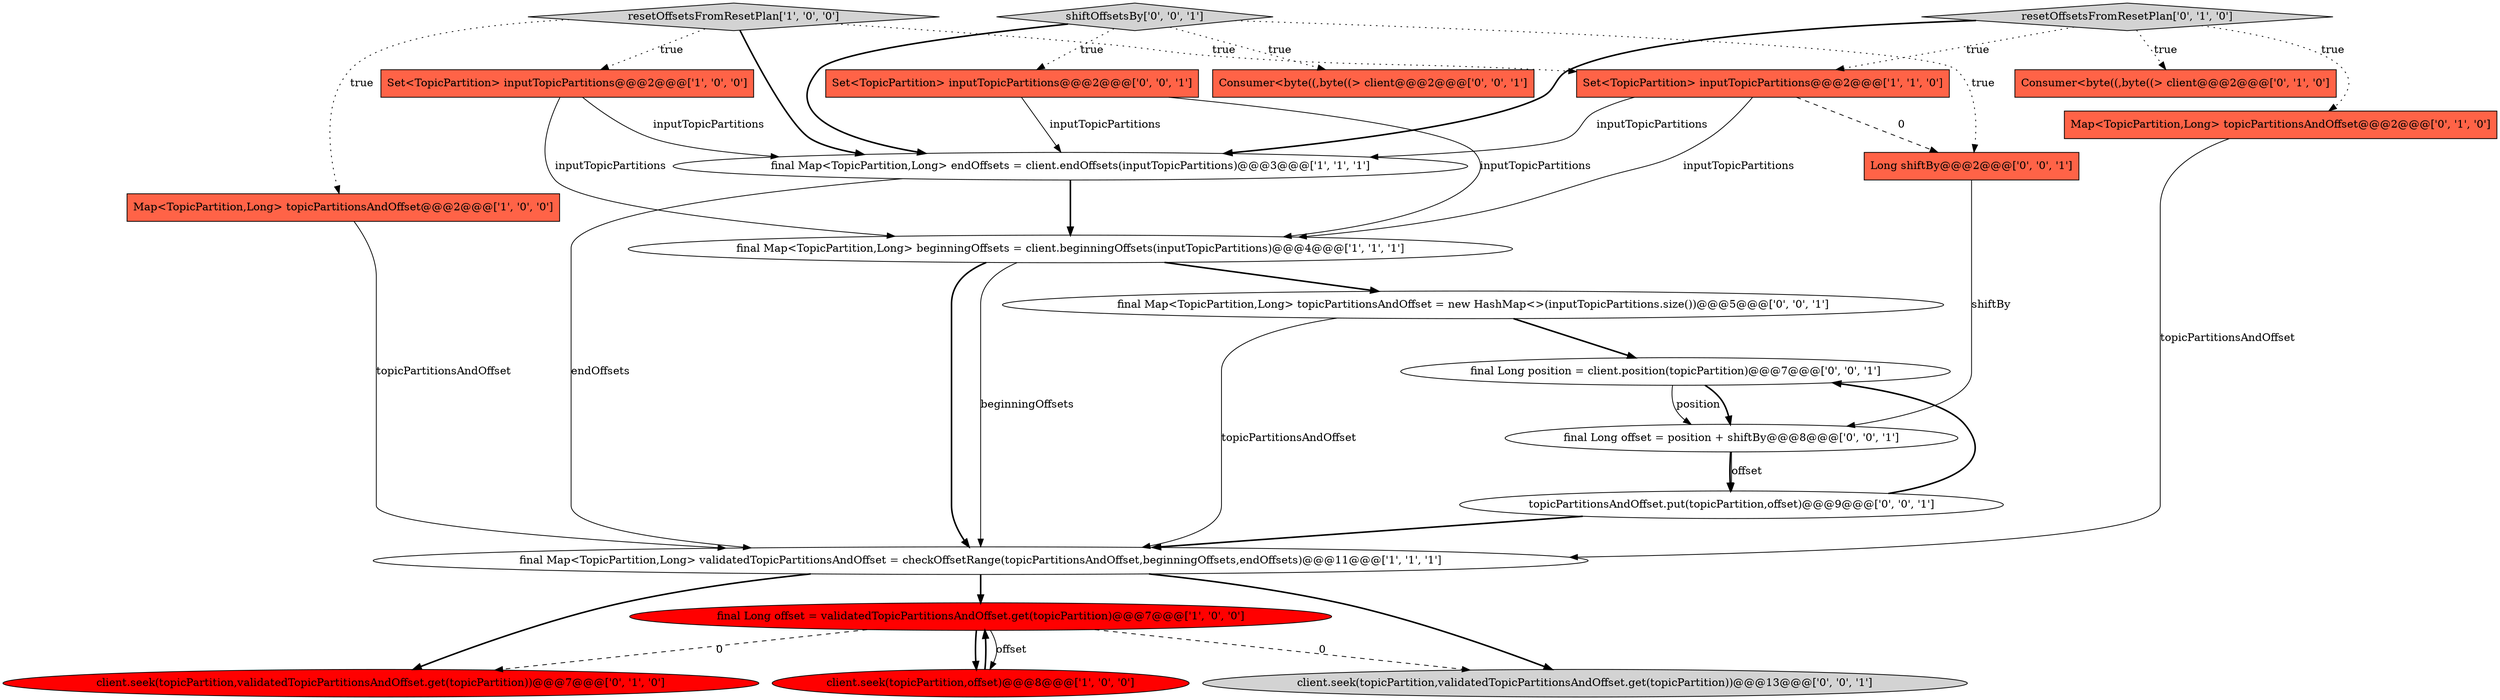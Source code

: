 digraph {
8 [style = filled, label = "resetOffsetsFromResetPlan['1', '0', '0']", fillcolor = lightgray, shape = diamond image = "AAA0AAABBB1BBB"];
10 [style = filled, label = "Map<TopicPartition,Long> topicPartitionsAndOffset@@@2@@@['0', '1', '0']", fillcolor = tomato, shape = box image = "AAA0AAABBB2BBB"];
13 [style = filled, label = "Consumer<byte((,byte((> client@@@2@@@['0', '0', '1']", fillcolor = tomato, shape = box image = "AAA0AAABBB3BBB"];
6 [style = filled, label = "Set<TopicPartition> inputTopicPartitions@@@2@@@['1', '1', '0']", fillcolor = tomato, shape = box image = "AAA0AAABBB1BBB"];
12 [style = filled, label = "client.seek(topicPartition,validatedTopicPartitionsAndOffset.get(topicPartition))@@@7@@@['0', '1', '0']", fillcolor = red, shape = ellipse image = "AAA1AAABBB2BBB"];
0 [style = filled, label = "Set<TopicPartition> inputTopicPartitions@@@2@@@['1', '0', '0']", fillcolor = tomato, shape = box image = "AAA0AAABBB1BBB"];
15 [style = filled, label = "Set<TopicPartition> inputTopicPartitions@@@2@@@['0', '0', '1']", fillcolor = tomato, shape = box image = "AAA0AAABBB3BBB"];
21 [style = filled, label = "final Long offset = position + shiftBy@@@8@@@['0', '0', '1']", fillcolor = white, shape = ellipse image = "AAA0AAABBB3BBB"];
11 [style = filled, label = "resetOffsetsFromResetPlan['0', '1', '0']", fillcolor = lightgray, shape = diamond image = "AAA0AAABBB2BBB"];
20 [style = filled, label = "final Map<TopicPartition,Long> topicPartitionsAndOffset = new HashMap<>(inputTopicPartitions.size())@@@5@@@['0', '0', '1']", fillcolor = white, shape = ellipse image = "AAA0AAABBB3BBB"];
2 [style = filled, label = "final Long offset = validatedTopicPartitionsAndOffset.get(topicPartition)@@@7@@@['1', '0', '0']", fillcolor = red, shape = ellipse image = "AAA1AAABBB1BBB"];
7 [style = filled, label = "final Map<TopicPartition,Long> beginningOffsets = client.beginningOffsets(inputTopicPartitions)@@@4@@@['1', '1', '1']", fillcolor = white, shape = ellipse image = "AAA0AAABBB1BBB"];
1 [style = filled, label = "final Map<TopicPartition,Long> validatedTopicPartitionsAndOffset = checkOffsetRange(topicPartitionsAndOffset,beginningOffsets,endOffsets)@@@11@@@['1', '1', '1']", fillcolor = white, shape = ellipse image = "AAA0AAABBB1BBB"];
5 [style = filled, label = "client.seek(topicPartition,offset)@@@8@@@['1', '0', '0']", fillcolor = red, shape = ellipse image = "AAA1AAABBB1BBB"];
4 [style = filled, label = "final Map<TopicPartition,Long> endOffsets = client.endOffsets(inputTopicPartitions)@@@3@@@['1', '1', '1']", fillcolor = white, shape = ellipse image = "AAA0AAABBB1BBB"];
16 [style = filled, label = "shiftOffsetsBy['0', '0', '1']", fillcolor = lightgray, shape = diamond image = "AAA0AAABBB3BBB"];
14 [style = filled, label = "client.seek(topicPartition,validatedTopicPartitionsAndOffset.get(topicPartition))@@@13@@@['0', '0', '1']", fillcolor = lightgray, shape = ellipse image = "AAA0AAABBB3BBB"];
19 [style = filled, label = "topicPartitionsAndOffset.put(topicPartition,offset)@@@9@@@['0', '0', '1']", fillcolor = white, shape = ellipse image = "AAA0AAABBB3BBB"];
18 [style = filled, label = "Long shiftBy@@@2@@@['0', '0', '1']", fillcolor = tomato, shape = box image = "AAA0AAABBB3BBB"];
3 [style = filled, label = "Map<TopicPartition,Long> topicPartitionsAndOffset@@@2@@@['1', '0', '0']", fillcolor = tomato, shape = box image = "AAA0AAABBB1BBB"];
9 [style = filled, label = "Consumer<byte((,byte((> client@@@2@@@['0', '1', '0']", fillcolor = tomato, shape = box image = "AAA0AAABBB2BBB"];
17 [style = filled, label = "final Long position = client.position(topicPartition)@@@7@@@['0', '0', '1']", fillcolor = white, shape = ellipse image = "AAA0AAABBB3BBB"];
2->5 [style = solid, label="offset"];
15->4 [style = solid, label="inputTopicPartitions"];
17->21 [style = solid, label="position"];
6->7 [style = solid, label="inputTopicPartitions"];
20->17 [style = bold, label=""];
7->1 [style = bold, label=""];
21->19 [style = bold, label=""];
16->13 [style = dotted, label="true"];
11->10 [style = dotted, label="true"];
11->4 [style = bold, label=""];
0->7 [style = solid, label="inputTopicPartitions"];
11->9 [style = dotted, label="true"];
19->17 [style = bold, label=""];
7->20 [style = bold, label=""];
8->3 [style = dotted, label="true"];
4->7 [style = bold, label=""];
6->18 [style = dashed, label="0"];
0->4 [style = solid, label="inputTopicPartitions"];
20->1 [style = solid, label="topicPartitionsAndOffset"];
2->12 [style = dashed, label="0"];
19->1 [style = bold, label=""];
5->2 [style = bold, label=""];
8->6 [style = dotted, label="true"];
2->14 [style = dashed, label="0"];
21->19 [style = solid, label="offset"];
10->1 [style = solid, label="topicPartitionsAndOffset"];
11->6 [style = dotted, label="true"];
1->12 [style = bold, label=""];
6->4 [style = solid, label="inputTopicPartitions"];
7->1 [style = solid, label="beginningOffsets"];
1->14 [style = bold, label=""];
1->2 [style = bold, label=""];
8->0 [style = dotted, label="true"];
8->4 [style = bold, label=""];
16->4 [style = bold, label=""];
15->7 [style = solid, label="inputTopicPartitions"];
4->1 [style = solid, label="endOffsets"];
17->21 [style = bold, label=""];
3->1 [style = solid, label="topicPartitionsAndOffset"];
18->21 [style = solid, label="shiftBy"];
2->5 [style = bold, label=""];
16->15 [style = dotted, label="true"];
16->18 [style = dotted, label="true"];
}
